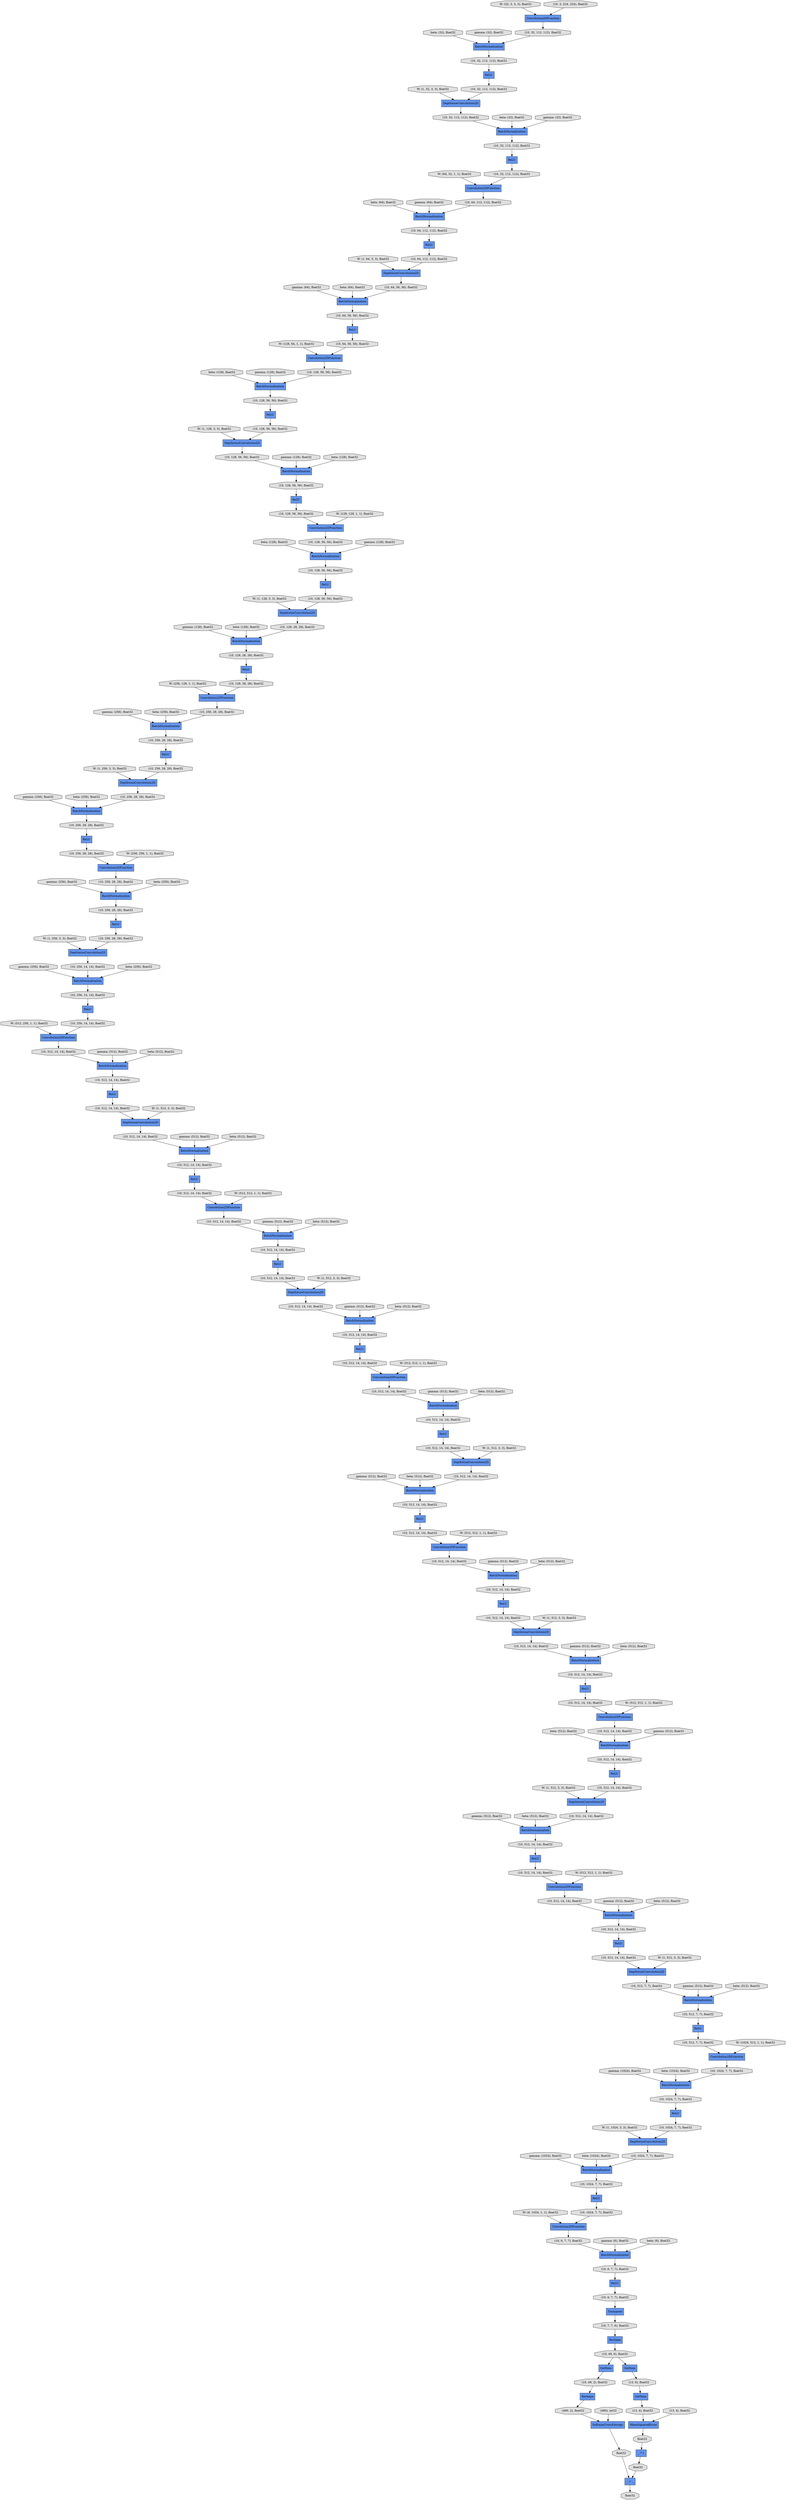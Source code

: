 digraph graphname{rankdir=TB;140492761252024 [style="filled",shape="octagon",fillcolor="#E0E0E0",label="(13, 4), float32"];140492761252080 [style="filled",shape="record",fillcolor="#6495ED",label="_ * 1"];140492761202928 [style="filled",shape="octagon",fillcolor="#E0E0E0",label="(10, 6, 7, 7), float32"];140492761252136 [style="filled",shape="octagon",fillcolor="#E0E0E0",label="(13, 4), float32"];140492761203040 [style="filled",shape="octagon",fillcolor="#E0E0E0",label="(10, 6, 7, 7), float32"];140492852412768 [style="filled",shape="octagon",fillcolor="#E0E0E0",label="gamma: (1024), float32"];140492851831136 [style="filled",shape="record",fillcolor="#6495ED",label="DepthwiseConvolution2D"];140492761203096 [style="filled",shape="record",fillcolor="#6495ED",label="ReLU"];140492852732312 [style="filled",shape="octagon",fillcolor="#E0E0E0",label="gamma: (256), float32"];140492761203152 [style="filled",shape="record",fillcolor="#6495ED",label="BatchNormalization"];140492851831248 [style="filled",shape="octagon",fillcolor="#E0E0E0",label="(10, 256, 28, 28), float32"];140492761252416 [style="filled",shape="octagon",fillcolor="#E0E0E0",label="float32"];140492761203264 [style="filled",shape="octagon",fillcolor="#E0E0E0",label="(10, 7, 7, 6), float32"];140492851831472 [style="filled",shape="octagon",fillcolor="#E0E0E0",label="(10, 256, 28, 28), float32"];140492853002928 [style="filled",shape="octagon",fillcolor="#E0E0E0",label="W: (1, 32, 3, 3), float32"];140492852413160 [style="filled",shape="octagon",fillcolor="#E0E0E0",label="beta: (1024), float32"];140492853002984 [style="filled",shape="octagon",fillcolor="#E0E0E0",label="beta: (32), float32"];140492851831584 [style="filled",shape="octagon",fillcolor="#E0E0E0",label="(10, 256, 28, 28), float32"];140492852732704 [style="filled",shape="octagon",fillcolor="#E0E0E0",label="beta: (256), float32"];140492761203544 [style="filled",shape="record",fillcolor="#6495ED",label="Reshape"];140492851831640 [style="filled",shape="record",fillcolor="#6495ED",label="ReLU"];140492761252752 [style="filled",shape="octagon",fillcolor="#E0E0E0",label="float32"];140492851831696 [style="filled",shape="record",fillcolor="#6495ED",label="BatchNormalization"];140492761252808 [style="filled",shape="record",fillcolor="#6495ED",label="_ + _"];140492761203656 [style="filled",shape="octagon",fillcolor="#E0E0E0",label="(10, 6, 7, 7), float32"];140492851691416 [style="filled",shape="octagon",fillcolor="#E0E0E0",label="(10, 32, 112, 112), float32"];140492851831808 [style="filled",shape="record",fillcolor="#6495ED",label="BatchNormalization"];140492851777720 [style="filled",shape="octagon",fillcolor="#E0E0E0",label="(10, 32, 112, 112), float32"];140492852413496 [style="filled",shape="octagon",fillcolor="#E0E0E0",label="W: (1, 1024, 3, 3), float32"];140492852733040 [style="filled",shape="octagon",fillcolor="#E0E0E0",label="W: (1, 256, 3, 3), float32"];140492761253032 [style="filled",shape="octagon",fillcolor="#E0E0E0",label="float32"];140492761203936 [style="filled",shape="octagon",fillcolor="#E0E0E0",label="(10, 49, 6), float32"];140492761203992 [style="filled",shape="record",fillcolor="#6495ED",label="GetItem"];140492851691472 [style="filled",shape="record",fillcolor="#6495ED",label="ReLU"];140492761204104 [style="filled",shape="record",fillcolor="#6495ED",label="Reshape"];140492851832200 [style="filled",shape="octagon",fillcolor="#E0E0E0",label="(10, 256, 28, 28), float32"];140492853003712 [style="filled",shape="octagon",fillcolor="#E0E0E0",label="W: (1, 64, 3, 3), float32"];140492852413944 [style="filled",shape="octagon",fillcolor="#E0E0E0",label="gamma: (1024), float32"];140492852733488 [style="filled",shape="octagon",fillcolor="#E0E0E0",label="gamma: (256), float32"];140492761204328 [style="filled",shape="octagon",fillcolor="#E0E0E0",label="(10, 49, 2), float32"];140492851832480 [style="filled",shape="octagon",fillcolor="#E0E0E0",label="(10, 256, 14, 14), float32"];140492851832536 [style="filled",shape="record",fillcolor="#6495ED",label="ReLU"];140492853004048 [style="filled",shape="octagon",fillcolor="#E0E0E0",label="W: (64, 32, 1, 1), float32"];140492761204552 [style="filled",shape="record",fillcolor="#6495ED",label="SoftmaxCrossEntropy"];140492852414336 [style="filled",shape="octagon",fillcolor="#E0E0E0",label="beta: (1024), float32"];140492851832704 [style="filled",shape="octagon",fillcolor="#E0E0E0",label="(10, 256, 14, 14), float32"];140492761204664 [style="filled",shape="octagon",fillcolor="#E0E0E0",label="(490, 2), float32"];140492851832760 [style="filled",shape="record",fillcolor="#6495ED",label="Convolution2DFunction"];140492852733880 [style="filled",shape="octagon",fillcolor="#E0E0E0",label="beta: (256), float32"];140492852987888 [style="filled",shape="octagon",fillcolor="#E0E0E0",label="beta: (128), float32"];140492761204832 [style="filled",shape="octagon",fillcolor="#E0E0E0",label="(490), int32"];140492853004384 [style="filled",shape="octagon",fillcolor="#E0E0E0",label="gamma: (64), float32"];140492852414616 [style="filled",shape="octagon",fillcolor="#E0E0E0",label="W: (6, 1024, 1, 1), float32"];140492851833040 [style="filled",shape="record",fillcolor="#6495ED",label="DepthwiseConvolution2D"];140492852734160 [style="filled",shape="octagon",fillcolor="#E0E0E0",label="W: (512, 256, 1, 1), float32"];140492852780952 [style="filled",shape="octagon",fillcolor="#E0E0E0",label="W: (256, 256, 1, 1), float32"];140492853004496 [style="filled",shape="octagon",fillcolor="#E0E0E0",label="beta: (64), float32"];140492851833152 [style="filled",shape="octagon",fillcolor="#E0E0E0",label="(10, 256, 14, 14), float32"];140492851833376 [style="filled",shape="octagon",fillcolor="#E0E0E0",label="(10, 512, 14, 14), float32"];140492853004832 [style="filled",shape="octagon",fillcolor="#E0E0E0",label="gamma: (64), float32"];140492852415064 [style="filled",shape="octagon",fillcolor="#E0E0E0",label="gamma: (6), float32"];140492852988504 [style="filled",shape="octagon",fillcolor="#E0E0E0",label="gamma: (128), float32"];140492851833488 [style="filled",shape="octagon",fillcolor="#E0E0E0",label="(10, 512, 14, 14), float32"];140492852734608 [style="filled",shape="octagon",fillcolor="#E0E0E0",label="gamma: (512), float32"];140492851778056 [style="filled",shape="record",fillcolor="#6495ED",label="DepthwiseConvolution2D"];140492761205448 [style="filled",shape="octagon",fillcolor="#E0E0E0",label="float32"];140492851833544 [style="filled",shape="record",fillcolor="#6495ED",label="ReLU"];140492851833600 [style="filled",shape="record",fillcolor="#6495ED",label="BatchNormalization"];140492205181752 [style="filled",shape="octagon",fillcolor="#E0E0E0",label="W: (32, 3, 3, 3), float32"];140492852988840 [style="filled",shape="octagon",fillcolor="#E0E0E0",label="W: (128, 64, 1, 1), float32"];140492852415456 [style="filled",shape="octagon",fillcolor="#E0E0E0",label="beta: (6), float32"];140492853005280 [style="filled",shape="octagon",fillcolor="#E0E0E0",label="beta: (32), float32"];140492852735000 [style="filled",shape="octagon",fillcolor="#E0E0E0",label="beta: (512), float32"];140492851834104 [style="filled",shape="octagon",fillcolor="#E0E0E0",label="(10, 512, 14, 14), float32"];140492852989232 [style="filled",shape="octagon",fillcolor="#E0E0E0",label="W: (1, 128, 3, 3), float32"];140492851834216 [style="filled",shape="record",fillcolor="#6495ED",label="BatchNormalization"];140492852735336 [style="filled",shape="octagon",fillcolor="#E0E0E0",label="W: (1, 512, 3, 3), float32"];140492853005672 [style="filled",shape="octagon",fillcolor="#E0E0E0",label="gamma: (32), float32"];140492761206344 [style="filled",shape="record",fillcolor="#6495ED",label="GetItem"];140492851834440 [style="filled",shape="octagon",fillcolor="#E0E0E0",label="(10, 512, 14, 14), float32"];140492851834496 [style="filled",shape="record",fillcolor="#6495ED",label="ReLU"];140492852989568 [style="filled",shape="octagon",fillcolor="#E0E0E0",label="beta: (64), float32"];140492851781528 [style="filled",shape="octagon",fillcolor="#E0E0E0",label="(10, 128, 56, 56), float32"];140492851834664 [style="filled",shape="octagon",fillcolor="#E0E0E0",label="(10, 512, 14, 14), float32"];140492852735784 [style="filled",shape="octagon",fillcolor="#E0E0E0",label="gamma: (512), float32"];140492852989736 [style="filled",shape="octagon",fillcolor="#E0E0E0",label="gamma: (128), float32"];140492853006120 [style="filled",shape="octagon",fillcolor="#E0E0E0",label="gamma: (32), float32"];140492761206624 [style="filled",shape="octagon",fillcolor="#E0E0E0",label="(13, 6), float32"];140492851834720 [style="filled",shape="record",fillcolor="#6495ED",label="Convolution2DFunction"];140492761206736 [style="filled",shape="record",fillcolor="#6495ED",label="MeanSquaredError"];140492851781584 [style="filled",shape="record",fillcolor="#6495ED",label="ReLU"];140492761174088 [style="filled",shape="record",fillcolor="#6495ED",label="DepthwiseConvolution2D"];140492761149568 [style="filled",shape="record",fillcolor="#6495ED",label="DepthwiseConvolution2D"];140492761174200 [style="filled",shape="octagon",fillcolor="#E0E0E0",label="(10, 512, 14, 14), float32"];140492852392120 [style="filled",shape="octagon",fillcolor="#E0E0E0",label="beta: (512), float32"];140492761133240 [style="filled",shape="record",fillcolor="#6495ED",label="DepthwiseConvolution2D"];140492851802296 [style="filled",shape="octagon",fillcolor="#E0E0E0",label="(10, 128, 56, 56), float32"];140492761149680 [style="filled",shape="octagon",fillcolor="#E0E0E0",label="(10, 512, 14, 14), float32"];140492852883696 [style="filled",shape="octagon",fillcolor="#E0E0E0",label="beta: (512), float32"];140492852777200 [style="filled",shape="octagon",fillcolor="#E0E0E0",label="beta: (128), float32"];140492761133352 [style="filled",shape="octagon",fillcolor="#E0E0E0",label="(10, 512, 14, 14), float32"];140492851802352 [style="filled",shape="record",fillcolor="#6495ED",label="Convolution2DFunction"];140492851777776 [style="filled",shape="record",fillcolor="#6495ED",label="Convolution2DFunction"];140492761174424 [style="filled",shape="octagon",fillcolor="#E0E0E0",label="(10, 512, 14, 14), float32"];140492852900248 [style="filled",shape="octagon",fillcolor="#E0E0E0",label="gamma: (512), float32"];140492761149904 [style="filled",shape="octagon",fillcolor="#E0E0E0",label="(10, 512, 14, 14), float32"];140492851806104 [style="filled",shape="record",fillcolor="#6495ED",label="Convolution2DFunction"];140492761174536 [style="filled",shape="octagon",fillcolor="#E0E0E0",label="(10, 512, 14, 14), float32"];140492852392456 [style="filled",shape="octagon",fillcolor="#E0E0E0",label="W: (1, 512, 3, 3), float32"];140492761133576 [style="filled",shape="octagon",fillcolor="#E0E0E0",label="(10, 512, 14, 14), float32"];140492852883976 [style="filled",shape="octagon",fillcolor="#E0E0E0",label="W: (512, 512, 1, 1), float32"];140492761174592 [style="filled",shape="record",fillcolor="#6495ED",label="ReLU"];140492761150016 [style="filled",shape="octagon",fillcolor="#E0E0E0",label="(10, 512, 14, 14), float32"];140492851802632 [style="filled",shape="record",fillcolor="#6495ED",label="DepthwiseConvolution2D"];140492761174648 [style="filled",shape="record",fillcolor="#6495ED",label="BatchNormalization"];140492761150072 [style="filled",shape="record",fillcolor="#6495ED",label="ReLU"];140492761133688 [style="filled",shape="octagon",fillcolor="#E0E0E0",label="(10, 512, 14, 14), float32"];140492852777536 [style="filled",shape="octagon",fillcolor="#E0E0E0",label="W: (1, 128, 3, 3), float32"];140492761150128 [style="filled",shape="record",fillcolor="#6495ED",label="BatchNormalization"];140492761133744 [style="filled",shape="record",fillcolor="#6495ED",label="ReLU"];140492851802744 [style="filled",shape="octagon",fillcolor="#E0E0E0",label="(10, 128, 56, 56), float32"];140492761174760 [style="filled",shape="record",fillcolor="#6495ED",label="BatchNormalization"];140492761133800 [style="filled",shape="record",fillcolor="#6495ED",label="BatchNormalization"];140492851778168 [style="filled",shape="octagon",fillcolor="#E0E0E0",label="(10, 32, 112, 112), float32"];140492852900640 [style="filled",shape="octagon",fillcolor="#E0E0E0",label="beta: (512), float32"];140492851802968 [style="filled",shape="octagon",fillcolor="#E0E0E0",label="(10, 128, 56, 56), float32"];140492851778392 [style="filled",shape="octagon",fillcolor="#E0E0E0",label="(10, 64, 112, 112), float32"];140492852392904 [style="filled",shape="octagon",fillcolor="#E0E0E0",label="gamma: (512), float32"];140492852884424 [style="filled",shape="octagon",fillcolor="#E0E0E0",label="gamma: (512), float32"];140492851803080 [style="filled",shape="octagon",fillcolor="#E0E0E0",label="(10, 128, 56, 56), float32"];140492851778504 [style="filled",shape="octagon",fillcolor="#E0E0E0",label="(10, 64, 112, 112), float32"];140492852777984 [style="filled",shape="octagon",fillcolor="#E0E0E0",label="gamma: (128), float32"];140492851803136 [style="filled",shape="record",fillcolor="#6495ED",label="ReLU"];140492851778560 [style="filled",shape="record",fillcolor="#6495ED",label="ReLU"];140492852900920 [style="filled",shape="octagon",fillcolor="#E0E0E0",label="W: (512, 512, 1, 1), float32"];140492851803192 [style="filled",shape="record",fillcolor="#6495ED",label="BatchNormalization"];140492851778616 [style="filled",shape="record",fillcolor="#6495ED",label="BatchNormalization"];140492761175152 [style="filled",shape="octagon",fillcolor="#E0E0E0",label="(10, 512, 14, 14), float32"];140492761150632 [style="filled",shape="octagon",fillcolor="#E0E0E0",label="(10, 512, 14, 14), float32"];140492851803304 [style="filled",shape="record",fillcolor="#6495ED",label="BatchNormalization"];140491351872680 [style="filled",shape="octagon",fillcolor="#E0E0E0",label="gamma: (128), float32"];140492761134304 [style="filled",shape="octagon",fillcolor="#E0E0E0",label="(10, 512, 14, 14), float32"];140492761150744 [style="filled",shape="record",fillcolor="#6495ED",label="BatchNormalization"];140492851688728 [style="filled",shape="record",fillcolor="#6495ED",label="BatchNormalization"];140492852393296 [style="filled",shape="octagon",fillcolor="#E0E0E0",label="beta: (512), float32"];140492852884816 [style="filled",shape="octagon",fillcolor="#E0E0E0",label="beta: (512), float32"];140492761175432 [style="filled",shape="octagon",fillcolor="#E0E0E0",label="(10, 512, 7, 7), float32"];140492761134472 [style="filled",shape="record",fillcolor="#6495ED",label="BatchNormalization"];140492852778376 [style="filled",shape="octagon",fillcolor="#E0E0E0",label="beta: (128), float32"];140492851688840 [style="filled",shape="octagon",fillcolor="#E0E0E0",label="(10, 3, 224, 224), float32"];140492761175488 [style="filled",shape="record",fillcolor="#6495ED",label="ReLU"];140492761150968 [style="filled",shape="octagon",fillcolor="#E0E0E0",label="(10, 512, 14, 14), float32"];140492852901368 [style="filled",shape="octagon",fillcolor="#E0E0E0",label="gamma: (512), float32"];140492761151024 [style="filled",shape="record",fillcolor="#6495ED",label="ReLU"];140492851803696 [style="filled",shape="octagon",fillcolor="#E0E0E0",label="(10, 128, 56, 56), float32"];140492851779120 [style="filled",shape="octagon",fillcolor="#E0E0E0",label="(10, 64, 112, 112), float32"];140492761175656 [style="filled",shape="octagon",fillcolor="#E0E0E0",label="(10, 512, 7, 7), float32"];140492852393576 [style="filled",shape="octagon",fillcolor="#E0E0E0",label="W: (512, 512, 1, 1), float32"];140492761134696 [style="filled",shape="octagon",fillcolor="#E0E0E0",label="(10, 512, 14, 14), float32"];140492851689064 [style="filled",shape="octagon",fillcolor="#E0E0E0",label="(10, 32, 112, 112), float32"];140492761175712 [style="filled",shape="record",fillcolor="#6495ED",label="Convolution2DFunction"];140492761134752 [style="filled",shape="record",fillcolor="#6495ED",label="ReLU"];140492852885152 [style="filled",shape="octagon",fillcolor="#E0E0E0",label="W: (1, 512, 3, 3), float32"];140492761151192 [style="filled",shape="octagon",fillcolor="#E0E0E0",label="(10, 512, 14, 14), float32"];140492852778656 [style="filled",shape="octagon",fillcolor="#E0E0E0",label="W: (256, 128, 1, 1), float32"];140492851779288 [style="filled",shape="record",fillcolor="#6495ED",label="BatchNormalization"];140492851689120 [style="filled",shape="record",fillcolor="#6495ED",label="ReLU"];140492761151248 [style="filled",shape="record",fillcolor="#6495ED",label="Convolution2DFunction"];140492851689176 [style="filled",shape="octagon",fillcolor="#E0E0E0",label="(10, 32, 112, 112), float32"];140492761134920 [style="filled",shape="octagon",fillcolor="#E0E0E0",label="(10, 512, 14, 14), float32"];140492851803976 [style="filled",shape="octagon",fillcolor="#E0E0E0",label="(10, 128, 28, 28), float32"];140492852901760 [style="filled",shape="octagon",fillcolor="#E0E0E0",label="beta: (512), float32"];140492761134976 [style="filled",shape="record",fillcolor="#6495ED",label="Convolution2DFunction"];140492851804032 [style="filled",shape="record",fillcolor="#6495ED",label="ReLU"];140492761175992 [style="filled",shape="record",fillcolor="#6495ED",label="DepthwiseConvolution2D"];140492851779512 [style="filled",shape="octagon",fillcolor="#E0E0E0",label="(10, 64, 56, 56), float32"];140491351873520 [style="filled",shape="octagon",fillcolor="#E0E0E0",label="beta: (128), float32"];140492851779568 [style="filled",shape="record",fillcolor="#6495ED",label="ReLU"];140492930791464 [style="filled",shape="record",fillcolor="#6495ED",label="GetItem"];140492761176104 [style="filled",shape="octagon",fillcolor="#E0E0E0",label="(10, 512, 7, 7), float32"];140492852394024 [style="filled",shape="octagon",fillcolor="#E0E0E0",label="gamma: (512), float32"];140492761151528 [style="filled",shape="record",fillcolor="#6495ED",label="DepthwiseConvolution2D"];140492852885600 [style="filled",shape="octagon",fillcolor="#E0E0E0",label="gamma: (512), float32"];140492852779104 [style="filled",shape="octagon",fillcolor="#E0E0E0",label="gamma: (256), float32"];140492851804256 [style="filled",shape="record",fillcolor="#6495ED",label="Convolution2DFunction"];140492761151640 [style="filled",shape="octagon",fillcolor="#E0E0E0",label="(10, 512, 14, 14), float32"];140492761135256 [style="filled",shape="record",fillcolor="#6495ED",label="DepthwiseConvolution2D"];140492851804200 [style="filled",shape="octagon",fillcolor="#E0E0E0",label="(10, 128, 28, 28), float32"];140491351873688 [style="filled",shape="octagon",fillcolor="#E0E0E0",label="W: (128, 128, 1, 1), float32"];140492852902096 [style="filled",shape="octagon",fillcolor="#E0E0E0",label="W: (1, 512, 3, 3), float32"];140492851779792 [style="filled",shape="record",fillcolor="#6495ED",label="Convolution2DFunction"];140492851779736 [style="filled",shape="octagon",fillcolor="#E0E0E0",label="(10, 64, 56, 56), float32"];140492761176328 [style="filled",shape="octagon",fillcolor="#E0E0E0",label="(10, 1024, 7, 7), float32"];140492761135368 [style="filled",shape="octagon",fillcolor="#E0E0E0",label="(10, 512, 14, 14), float32"];140492851687608 [style="filled",shape="record",fillcolor="#6495ED",label="Convolution2DFunction"];140492761176440 [style="filled",shape="octagon",fillcolor="#E0E0E0",label="(10, 1024, 7, 7), float32"];140492761151864 [style="filled",shape="octagon",fillcolor="#E0E0E0",label="(10, 512, 14, 14), float32"];140492851804536 [style="filled",shape="record",fillcolor="#6495ED",label="DepthwiseConvolution2D"];140492761176496 [style="filled",shape="record",fillcolor="#6495ED",label="ReLU"];140492852394416 [style="filled",shape="octagon",fillcolor="#E0E0E0",label="beta: (512), float32"];140492761176552 [style="filled",shape="record",fillcolor="#6495ED",label="BatchNormalization"];140492761151976 [style="filled",shape="octagon",fillcolor="#E0E0E0",label="(10, 512, 14, 14), float32"];140492761135592 [style="filled",shape="octagon",fillcolor="#E0E0E0",label="(10, 512, 14, 14), float32"];140492852885992 [style="filled",shape="octagon",fillcolor="#E0E0E0",label="beta: (512), float32"];140492761152032 [style="filled",shape="record",fillcolor="#6495ED",label="ReLU"];140492852779496 [style="filled",shape="octagon",fillcolor="#E0E0E0",label="beta: (256), float32"];140492851804648 [style="filled",shape="octagon",fillcolor="#E0E0E0",label="(10, 128, 28, 28), float32"];140492761152088 [style="filled",shape="record",fillcolor="#6495ED",label="BatchNormalization"];140492761135704 [style="filled",shape="octagon",fillcolor="#E0E0E0",label="(10, 512, 14, 14), float32"];140492851780072 [style="filled",shape="record",fillcolor="#6495ED",label="DepthwiseConvolution2D"];140492851780184 [style="filled",shape="octagon",fillcolor="#E0E0E0",label="(10, 64, 56, 56), float32"];140492852902544 [style="filled",shape="octagon",fillcolor="#E0E0E0",label="gamma: (512), float32"];140492761135760 [style="filled",shape="record",fillcolor="#6495ED",label="ReLU"];140492851690016 [style="filled",shape="octagon",fillcolor="#E0E0E0",label="(10, 32, 112, 112), float32"];140492761135816 [style="filled",shape="record",fillcolor="#6495ED",label="BatchNormalization"];140492851804872 [style="filled",shape="octagon",fillcolor="#E0E0E0",label="(10, 256, 28, 28), float32"];140492852394752 [style="filled",shape="octagon",fillcolor="#E0E0E0",label="W: (1, 512, 3, 3), float32"];140492852886272 [style="filled",shape="octagon",fillcolor="#E0E0E0",label="W: (512, 512, 1, 1), float32"];140492852779832 [style="filled",shape="octagon",fillcolor="#E0E0E0",label="W: (1, 256, 3, 3), float32"];140492851804984 [style="filled",shape="octagon",fillcolor="#E0E0E0",label="(10, 256, 28, 28), float32"];140492851780408 [style="filled",shape="octagon",fillcolor="#E0E0E0",label="(10, 128, 56, 56), float32"];140492761176944 [style="filled",shape="record",fillcolor="#6495ED",label="Transpose"];140492851805040 [style="filled",shape="record",fillcolor="#6495ED",label="ReLU"];140492851805096 [style="filled",shape="record",fillcolor="#6495ED",label="BatchNormalization"];140492851780520 [style="filled",shape="octagon",fillcolor="#E0E0E0",label="(10, 128, 56, 56), float32"];140492761177056 [style="filled",shape="octagon",fillcolor="#E0E0E0",label="(10, 1024, 7, 7), float32"];140492851780576 [style="filled",shape="record",fillcolor="#6495ED",label="ReLU"];140492852902936 [style="filled",shape="octagon",fillcolor="#E0E0E0",label="beta: (512), float32"];140492851780632 [style="filled",shape="record",fillcolor="#6495ED",label="BatchNormalization"];140492761177168 [style="filled",shape="record",fillcolor="#6495ED",label="BatchNormalization"];140492761152592 [style="filled",shape="octagon",fillcolor="#E0E0E0",label="(10, 512, 14, 14), float32"];140492852395200 [style="filled",shape="octagon",fillcolor="#E0E0E0",label="gamma: (512), float32"];140492761136320 [style="filled",shape="octagon",fillcolor="#E0E0E0",label="(10, 512, 14, 14), float32"];140492852886720 [style="filled",shape="octagon",fillcolor="#E0E0E0",label="gamma: (512), float32"];140492761152760 [style="filled",shape="record",fillcolor="#6495ED",label="BatchNormalization"];140492852780280 [style="filled",shape="octagon",fillcolor="#E0E0E0",label="gamma: (256), float32"];140492761177392 [style="filled",shape="octagon",fillcolor="#E0E0E0",label="(10, 1024, 7, 7), float32"];140492852903216 [style="filled",shape="octagon",fillcolor="#E0E0E0",label="W: (512, 512, 1, 1), float32"];140492761136432 [style="filled",shape="record",fillcolor="#6495ED",label="BatchNormalization"];140492761177448 [style="filled",shape="record",fillcolor="#6495ED",label="ReLU"];140492851805600 [style="filled",shape="octagon",fillcolor="#E0E0E0",label="(10, 256, 28, 28), float32"];140492761152984 [style="filled",shape="octagon",fillcolor="#E0E0E0",label="(10, 512, 14, 14), float32"];140492761177616 [style="filled",shape="octagon",fillcolor="#E0E0E0",label="(10, 1024, 7, 7), float32"];140492761153040 [style="filled",shape="record",fillcolor="#6495ED",label="ReLU"];140492761136656 [style="filled",shape="octagon",fillcolor="#E0E0E0",label="(10, 512, 14, 14), float32"];140492761177672 [style="filled",shape="record",fillcolor="#6495ED",label="Convolution2DFunction"];140492852395592 [style="filled",shape="octagon",fillcolor="#E0E0E0",label="beta: (512), float32"];140492761136712 [style="filled",shape="record",fillcolor="#6495ED",label="ReLU"];140492852887112 [style="filled",shape="octagon",fillcolor="#E0E0E0",label="beta: (512), float32"];140492851805712 [style="filled",shape="record",fillcolor="#6495ED",label="BatchNormalization"];140492852780672 [style="filled",shape="octagon",fillcolor="#E0E0E0",label="beta: (256), float32"];140492851781136 [style="filled",shape="octagon",fillcolor="#E0E0E0",label="(10, 128, 56, 56), float32"];140492761153208 [style="filled",shape="octagon",fillcolor="#E0E0E0",label="(10, 512, 14, 14), float32"];140492851781304 [style="filled",shape="record",fillcolor="#6495ED",label="BatchNormalization"];140492851691136 [style="filled",shape="record",fillcolor="#6495ED",label="BatchNormalization"];140492761153264 [style="filled",shape="record",fillcolor="#6495ED",label="Convolution2DFunction"];140492852903664 [style="filled",shape="octagon",fillcolor="#E0E0E0",label="gamma: (512), float32"];140492761136880 [style="filled",shape="octagon",fillcolor="#E0E0E0",label="(10, 512, 14, 14), float32"];140492761136936 [style="filled",shape="record",fillcolor="#6495ED",label="Convolution2DFunction"];140492851805992 [style="filled",shape="record",fillcolor="#6495ED",label="ReLU"];140492851805936 [style="filled",shape="octagon",fillcolor="#E0E0E0",label="(10, 256, 28, 28), float32"];140492852395872 [style="filled",shape="octagon",fillcolor="#E0E0E0",label="W: (1024, 512, 1, 1), float32"];140492851806048 [style="filled",shape="octagon",fillcolor="#E0E0E0",label="(10, 256, 28, 28), float32"];140492852887448 [style="filled",shape="octagon",fillcolor="#E0E0E0",label="W: (1, 512, 3, 3), float32"];140492851689568 [style="filled",shape="record",fillcolor="#6495ED",label="DepthwiseConvolution2D"];140492761178064 [style="filled",shape="octagon",fillcolor="#E0E0E0",label="(10, 1024, 7, 7), float32"];140491351873520 -> 140492851781304;140492761133688 -> 140492761133800;140492852883696 -> 140492851834216;140492851802632 -> 140492851803976;140492851803696 -> 140492851802632;140492851779120 -> 140492851778056;140492761135592 -> 140492761135760;140492761151640 -> 140492761151248;140492853004384 -> 140492851779288;140492851832536 -> 140492851833152;140492761203936 -> 140492930791464;140491351872680 -> 140492851803192;140492851687608 -> 140492851689176;140492761134304 -> 140492761133240;140492851805712 -> 140492851806048;140492851802968 -> 140492851803136;140492851778392 -> 140492851778560;140492761252808 -> 140492761253032;140492761175656 -> 140492761175488;140492761134976 -> 140492761135704;140492851779792 -> 140492851780520;140492851689176 -> 140492851688728;140492930791464 -> 140492761206624;140492761153208 -> 140492761153040;140492851834440 -> 140492851834216;140492853004832 -> 140492851778616;140492851779736 -> 140492851779568;140492761150744 -> 140492761151192;140492761152592 -> 140492761151528;140492852989736 -> 140492851781304;140492761203096 -> 140492761203656;140492852989232 -> 140492851780072;140492851804256 -> 140492851804984;140492852735336 -> 140492851833040;140492852392120 -> 140492761152088;140492761134752 -> 140492761135368;140492852395592 -> 140492761174760;140492851833600 -> 140492851833376;140492761150968 -> 140492761150744;140492852734160 -> 140492851832760;140492761206624 -> 140492761206344;140492852900920 -> 140492761136936;140492761176552 -> 140492761176328;140492761133800 -> 140492761133576;140492851834496 -> 140492761133352;140492851691416 -> 140492851691136;140492851781136 -> 140492851780072;140492851831248 -> 140492851806104;140492761150632 -> 140492761149568;140492852779496 -> 140492851805096;140492761135256 -> 140492761136656;140492853004496 -> 140492851778616;140492761203656 -> 140492761176944;140492852778656 -> 140492851804256;140492853006120 -> 140492851688728;140492761176104 -> 140492761175712;140492852780280 -> 140492851805712;140492761176328 -> 140492761176496;140492851806048 -> 140492851805992;140492852900640 -> 140492761136432;140492852414616 -> 140492761177672;140492851805040 -> 140492851805600;140492852988504 -> 140492851780632;140492761152032 -> 140492761152592;140492851804872 -> 140492851805040;140492852393576 -> 140492761153264;140491351873688 -> 140492851802352;140492851778056 -> 140492851779512;140492851831696 -> 140492851831472;140492761203992 -> 140492761204328;140492761177616 -> 140492761177448;140492851781528 -> 140492851781304;140492852989568 -> 140492851779288;140492851688728 -> 140492851689064;140492852777200 -> 140492851803192;140492851831808 -> 140492851832704;140492852902936 -> 140492761150744;140492761136936 -> 140492761150016;140492761150128 -> 140492761149904;140492853005280 -> 140492851691136;140492761152760 -> 140492761153208;140492852887112 -> 140492761135816;140492761135816 -> 140492761135592;140492852884424 -> 140492761133800;140492852733040 -> 140492851831136;140492852886272 -> 140492761134976;140492851688840 -> 140492851687608;140492852392456 -> 140492761151528;140492761252752 -> 140492761252808;140492761176440 -> 140492761176552;140492852395200 -> 140492761174760;140492851691136 -> 140492851777720;140492851779568 -> 140492851780184;140492761135368 -> 140492761134976;140492852779104 -> 140492851805096;140492852778376 -> 140492851803304;140492205181752 -> 140492851687608;140492851803304 -> 140492851804200;140492852394024 -> 140492761174648;140492852883976 -> 140492851834720;140492761202928 -> 140492761203096;140492851806104 -> 140492851831584;140492851805600 -> 140492851804536;140492852414336 -> 140492761177168;140492761174536 -> 140492761174648;140492761252024 -> 140492761206736;140492761174760 -> 140492761175656;140492761175432 -> 140492761174760;140492851833488 -> 140492851833600;140492852734608 -> 140492851833600;140492851805096 -> 140492851804872;140492851802296 -> 140492851781584;140492761203040 -> 140492761203152;140492851777720 -> 140492851691472;140492851779288 -> 140492851779736;140492761135760 -> 140492761136320;140492761133240 -> 140492761134696;140492852884816 -> 140492761133800;140492851831640 -> 140492851832200;140492852777536 -> 140492851802632;140492852393296 -> 140492761152760;140492761204664 -> 140492761204552;140492852885152 -> 140492761133240;140492851781304 -> 140492851802296;140492851833040 -> 140492851834440;140492852903216 -> 140492761151248;140492761175992 -> 140492761177392;140492852415456 -> 140492761203152;140492851834720 -> 140492761133688;140492761177672 -> 140492761203040;140492761177448 -> 140492761178064;140492851805992 -> 140492851831248;140492761153040 -> 140492761174200;140492852733880 -> 140492851831808;140492851804984 -> 140492851805096;140492761252136 -> 140492761206736;140492851804536 -> 140492851805936;140492852902096 -> 140492761149568;140492853005672 -> 140492851691136;140492761206736 -> 140492761252416;140492851831136 -> 140492851832480;140492852413496 -> 140492761175992;140492851833152 -> 140492851832760;140492761149904 -> 140492761150072;140492761133352 -> 140492851834720;140492851831584 -> 140492851831696;140492761252080 -> 140492761252752;140492852413160 -> 140492761176552;140492761151192 -> 140492761151024;140492852732704 -> 140492851831696;140492852413944 -> 140492761177168;140492761153264 -> 140492761174536;140492852732312 -> 140492851831696;140492761149568 -> 140492761150968;140492761174648 -> 140492761174424;140492761175152 -> 140492761174088;140492761136432 -> 140492761136880;140492851780184 -> 140492851779792;140492761151024 -> 140492761151640;140492761203264 -> 140492761203544;140492761175712 -> 140492761176440;140492761205448 -> 140492761252808;140492852395872 -> 140492761175712;140492761152088 -> 140492761151864;140492761134472 -> 140492761134920;140492852987888 -> 140492851780632;140492851689120 -> 140492851690016;140492851780576 -> 140492851781136;140492851781584 -> 140492851802744;140492851691472 -> 140492851778168;140492851780520 -> 140492851780632;140492761136712 -> 140492761149680;140492852735000 -> 140492851833600;140492851805936 -> 140492851805712;140492851802352 -> 140492851803080;140492851777776 -> 140492851778504;140492851689568 -> 140492851691416;140492851833376 -> 140492851833544;140492851832200 -> 140492851831136;140492761178064 -> 140492761177672;140492761152984 -> 140492761152760;140492852901760 -> 140492761150128;140492761136320 -> 140492761135256;140492852887448 -> 140492761135256;140492851804648 -> 140492851804256;140492761203544 -> 140492761203936;140492852901368 -> 140492761150128;140492853002984 -> 140492851688728;140492761204552 -> 140492761205448;140492851690016 -> 140492851689568;140492852394752 -> 140492761174088;140492761135704 -> 140492761135816;140492761177392 -> 140492761177168;140492851803976 -> 140492851803304;140492761133576 -> 140492761133744;140492761136656 -> 140492761136432;140492851780632 -> 140492851780408;140492761133744 -> 140492761134304;140492761136880 -> 140492761136712;140492851804200 -> 140492851804032;140492851803136 -> 140492851803696;140492851780072 -> 140492851781528;140492851778560 -> 140492851779120;140492851780408 -> 140492851780576;140492852412768 -> 140492761176552;140492761176944 -> 140492761203264;140492853004048 -> 140492851777776;140492761203936 -> 140492761203992;140492761174424 -> 140492761174592;140492761252416 -> 140492761252080;140492761204104 -> 140492761204664;140492852780952 -> 140492851806104;140492851779512 -> 140492851779288;140492761204832 -> 140492761204552;140492851834216 -> 140492851834664;140492852902544 -> 140492761150744;140492761151976 -> 140492761152088;140492761150072 -> 140492761150632;140492852777984 -> 140492851803304;140492852779832 -> 140492851804536;140492853003712 -> 140492851778056;140492852903664 -> 140492761152088;140492761150016 -> 140492761150128;140492853002928 -> 140492851689568;140492761177056 -> 140492761175992;140492852735784 -> 140492851834216;140492852733488 -> 140492851831808;140492852780672 -> 140492851805712;140492851803080 -> 140492851803192;140492851803192 -> 140492851802968;140492851778616 -> 140492851778392;140492851778504 -> 140492851778616;140492761204328 -> 140492761204104;140492761134696 -> 140492761134472;140492761206344 -> 140492761252024;140492761151528 -> 140492761152984;140492851834104 -> 140492851833040;140492851833544 -> 140492851834104;140492851802744 -> 140492851802352;140492851778168 -> 140492851777776;140492761151248 -> 140492761151976;140492761151864 -> 140492761152032;140492852394416 -> 140492761174648;140492852392904 -> 140492761152760;140492761134920 -> 140492761134752;140492851832704 -> 140492851832536;140492852885600 -> 140492761134472;140492761176496 -> 140492761177056;140492761149680 -> 140492761136936;140492851831472 -> 140492851831640;140492761174200 -> 140492761153264;140492851834664 -> 140492851834496;140492761203152 -> 140492761202928;140492851832760 -> 140492851833488;140492852415064 -> 140492761203152;140492851832480 -> 140492851831808;140492851804032 -> 140492851804648;140492761174592 -> 140492761175152;140492852900248 -> 140492761136432;140492852886720 -> 140492761135816;140492851689064 -> 140492851689120;140492761175488 -> 140492761176104;140492761174088 -> 140492761175432;140492761177168 -> 140492761177616;140492852988840 -> 140492851779792;140492852885992 -> 140492761134472;}
